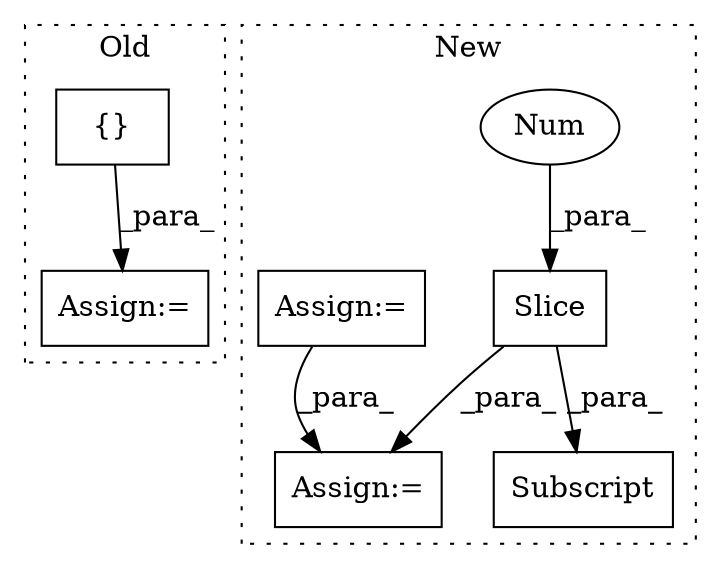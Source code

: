 digraph G {
subgraph cluster0 {
1 [label="{}" a="59" s="5113,5139" l="1,0" shape="box"];
5 [label="Assign:=" a="68" s="5879" l="4" shape="box"];
label = "Old";
style="dotted";
}
subgraph cluster1 {
2 [label="Slice" a="80" s="4823" l="1" shape="box"];
3 [label="Num" a="76" s="4825" l="1" shape="ellipse"];
4 [label="Subscript" a="63" s="4814,0" l="13,0" shape="box"];
6 [label="Assign:=" a="68" s="6077" l="3" shape="box"];
7 [label="Assign:=" a="68" s="4777" l="3" shape="box"];
label = "New";
style="dotted";
}
1 -> 5 [label="_para_"];
2 -> 6 [label="_para_"];
2 -> 4 [label="_para_"];
3 -> 2 [label="_para_"];
7 -> 6 [label="_para_"];
}